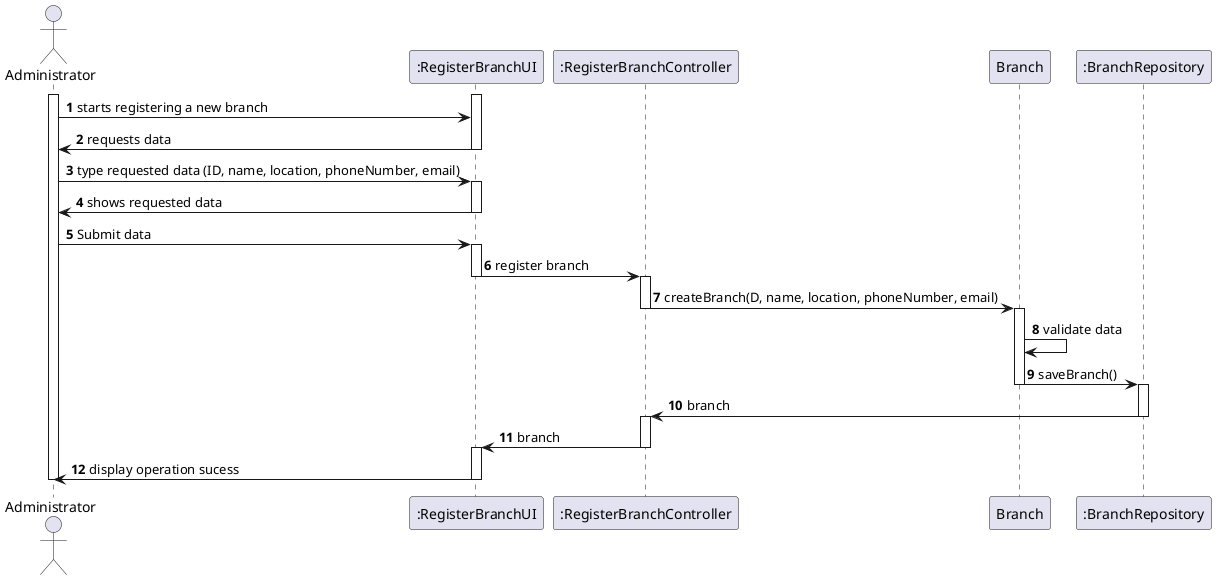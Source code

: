 @startuml

actor Administrator as adm
participant ":RegisterBranchUI" as ui
participant ":RegisterBranchController" as ctr
participant Branch as b
participant ":BranchRepository" as rp

autonumber

activate adm

        activate ui
        adm -> ui: starts registering a new branch

        ui -> adm : requests data

        deactivate ui



        adm -> ui: type requested data (ID, name, location, phoneNumber, email)

        activate ui

        adm <- ui: shows requested data
        deactivate ui

        adm -> ui: Submit data

        activate ui

        ui -> ctr: register branch

        deactivate ui
        activate ctr

        ctr -> b: createBranch(D, name, location, phoneNumber, email)

            deactivate ctr
            activate b

            b -> b: validate data

        b -> rp: saveBranch()

        deactivate b

        activate rp

        rp -> ctr: branch

        deactivate rp

        activate ctr

        ctr -> ui: branch

        deactivate ctr

        activate ui
        ui -> adm: display operation sucess
        deactivate ui
        deactivate b



deactivate adm


@enduml